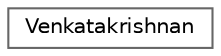 digraph "Graphical Class Hierarchy"
{
 // LATEX_PDF_SIZE
  bgcolor="transparent";
  edge [fontname=Helvetica,fontsize=10,labelfontname=Helvetica,labelfontsize=10];
  node [fontname=Helvetica,fontsize=10,shape=box,height=0.2,width=0.4];
  rankdir="LR";
  Node0 [id="Node000000",label="Venkatakrishnan",height=0.2,width=0.4,color="grey40", fillcolor="white", style="filled",URL="$classFoam_1_1fv_1_1gradientLimiters_1_1Venkatakrishnan.html",tooltip="Venkatakrishnan gradient limiter."];
}
